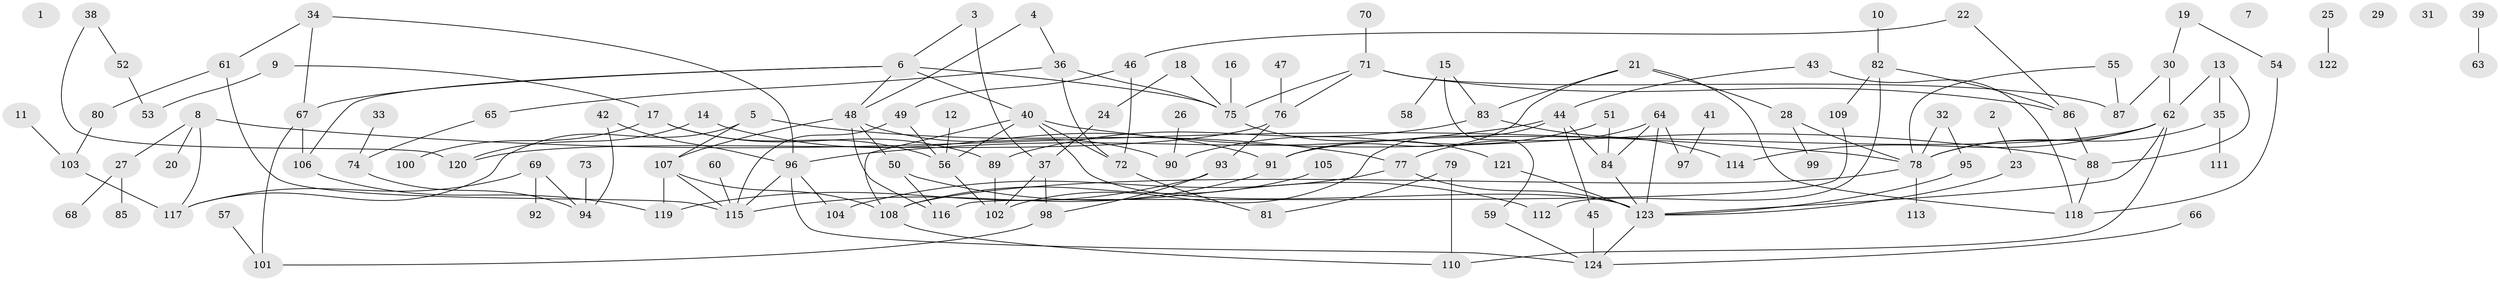 // coarse degree distribution, {0: 0.056179775280898875, 1: 0.21348314606741572, 2: 0.24719101123595505, 5: 0.033707865168539325, 9: 0.0449438202247191, 10: 0.011235955056179775, 4: 0.16853932584269662, 3: 0.15730337078651685, 8: 0.011235955056179775, 7: 0.02247191011235955, 6: 0.033707865168539325}
// Generated by graph-tools (version 1.1) at 2025/23/03/03/25 07:23:27]
// undirected, 124 vertices, 169 edges
graph export_dot {
graph [start="1"]
  node [color=gray90,style=filled];
  1;
  2;
  3;
  4;
  5;
  6;
  7;
  8;
  9;
  10;
  11;
  12;
  13;
  14;
  15;
  16;
  17;
  18;
  19;
  20;
  21;
  22;
  23;
  24;
  25;
  26;
  27;
  28;
  29;
  30;
  31;
  32;
  33;
  34;
  35;
  36;
  37;
  38;
  39;
  40;
  41;
  42;
  43;
  44;
  45;
  46;
  47;
  48;
  49;
  50;
  51;
  52;
  53;
  54;
  55;
  56;
  57;
  58;
  59;
  60;
  61;
  62;
  63;
  64;
  65;
  66;
  67;
  68;
  69;
  70;
  71;
  72;
  73;
  74;
  75;
  76;
  77;
  78;
  79;
  80;
  81;
  82;
  83;
  84;
  85;
  86;
  87;
  88;
  89;
  90;
  91;
  92;
  93;
  94;
  95;
  96;
  97;
  98;
  99;
  100;
  101;
  102;
  103;
  104;
  105;
  106;
  107;
  108;
  109;
  110;
  111;
  112;
  113;
  114;
  115;
  116;
  117;
  118;
  119;
  120;
  121;
  122;
  123;
  124;
  2 -- 23;
  3 -- 6;
  3 -- 37;
  4 -- 36;
  4 -- 48;
  5 -- 77;
  5 -- 107;
  5 -- 117;
  6 -- 40;
  6 -- 48;
  6 -- 67;
  6 -- 75;
  6 -- 106;
  8 -- 20;
  8 -- 27;
  8 -- 78;
  8 -- 117;
  9 -- 17;
  9 -- 53;
  10 -- 82;
  11 -- 103;
  12 -- 56;
  13 -- 35;
  13 -- 62;
  13 -- 88;
  14 -- 91;
  14 -- 120;
  15 -- 58;
  15 -- 59;
  15 -- 83;
  16 -- 75;
  17 -- 56;
  17 -- 89;
  17 -- 100;
  18 -- 24;
  18 -- 75;
  19 -- 30;
  19 -- 54;
  21 -- 28;
  21 -- 83;
  21 -- 91;
  21 -- 118;
  22 -- 46;
  22 -- 86;
  23 -- 123;
  24 -- 37;
  25 -- 122;
  26 -- 90;
  27 -- 68;
  27 -- 85;
  28 -- 78;
  28 -- 99;
  30 -- 62;
  30 -- 87;
  32 -- 78;
  32 -- 95;
  33 -- 74;
  34 -- 61;
  34 -- 67;
  34 -- 96;
  35 -- 78;
  35 -- 111;
  36 -- 65;
  36 -- 72;
  36 -- 75;
  37 -- 98;
  37 -- 102;
  38 -- 52;
  38 -- 120;
  39 -- 63;
  40 -- 56;
  40 -- 72;
  40 -- 88;
  40 -- 108;
  40 -- 123;
  41 -- 97;
  42 -- 94;
  42 -- 96;
  43 -- 44;
  43 -- 118;
  44 -- 45;
  44 -- 84;
  44 -- 96;
  44 -- 102;
  45 -- 124;
  46 -- 49;
  46 -- 72;
  47 -- 76;
  48 -- 50;
  48 -- 90;
  48 -- 107;
  48 -- 116;
  49 -- 56;
  49 -- 115;
  50 -- 112;
  50 -- 116;
  51 -- 84;
  51 -- 90;
  52 -- 53;
  54 -- 118;
  55 -- 78;
  55 -- 87;
  56 -- 102;
  57 -- 101;
  59 -- 124;
  60 -- 115;
  61 -- 80;
  61 -- 115;
  62 -- 78;
  62 -- 91;
  62 -- 110;
  62 -- 114;
  62 -- 123;
  64 -- 77;
  64 -- 84;
  64 -- 97;
  64 -- 123;
  65 -- 74;
  66 -- 124;
  67 -- 101;
  67 -- 106;
  69 -- 92;
  69 -- 94;
  69 -- 117;
  70 -- 71;
  71 -- 75;
  71 -- 76;
  71 -- 86;
  71 -- 87;
  72 -- 81;
  73 -- 94;
  74 -- 94;
  75 -- 121;
  76 -- 93;
  76 -- 120;
  77 -- 104;
  77 -- 123;
  78 -- 108;
  78 -- 113;
  79 -- 81;
  79 -- 110;
  80 -- 103;
  82 -- 86;
  82 -- 109;
  82 -- 112;
  83 -- 89;
  83 -- 114;
  84 -- 123;
  86 -- 88;
  88 -- 118;
  89 -- 102;
  91 -- 115;
  93 -- 98;
  93 -- 119;
  95 -- 123;
  96 -- 104;
  96 -- 115;
  96 -- 124;
  98 -- 101;
  103 -- 117;
  105 -- 108;
  106 -- 119;
  107 -- 108;
  107 -- 115;
  107 -- 119;
  108 -- 110;
  109 -- 116;
  121 -- 123;
  123 -- 124;
}
